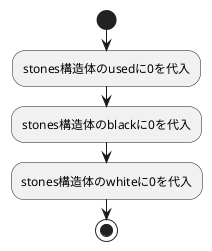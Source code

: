 @startuml initStone
start
  :stones構造体のusedに0を代入;
  :stones構造体のblackに0を代入;
  :stones構造体のwhiteに0を代入;
stop

@enduml